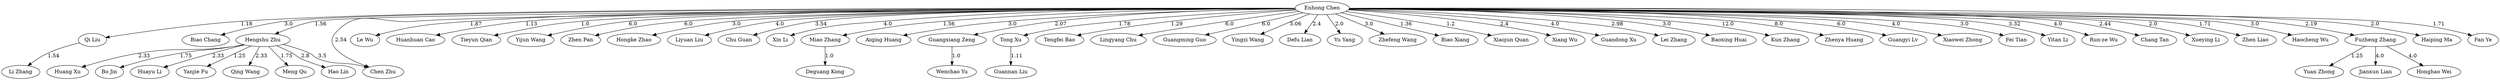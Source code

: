 strict digraph G{
"Enhong Chen" -> "Qi Liu"[label = 1.18]
"Enhong Chen" -> "Biao Chang"[label = 3.0]
"Enhong Chen" -> "Hengshu Zhu"[label = 1.56]
"Enhong Chen" -> "Miao Zhang"[label = 1.56]
"Enhong Chen" -> "Le Wu"[label = 1.87]
"Enhong Chen" -> "Huanhuan Cao"[label = 1.13]
"Enhong Chen" -> "Tieyun Qian"[label = 1.0]
"Enhong Chen" -> "Yijun Wang"[label = 6.0]
"Enhong Chen" -> "Zhen Pan"[label = 6.0]
"Enhong Chen" -> "Hongke Zhao"[label = 3.0]
"Enhong Chen" -> "Liyuan Liu"[label = 4.0]
"Enhong Chen" -> "Chu Guan"[label = 3.54]
"Enhong Chen" -> "Xin Li"[label = 4.0]
"Enhong Chen" -> "Chen Zhu"[label = 2.54]
"Enhong Chen" -> "Aiqing Huang"[label = 3.0]
"Enhong Chen" -> "Guangxiang Zeng"[label = 2.07]
"Enhong Chen" -> "Tong Xu"[label = 1.78]
"Enhong Chen" -> "Tengfei Bao"[label = 1.29]
"Enhong Chen" -> "Lingyang Chu"[label = 6.0]
"Enhong Chen" -> "Guangming Guo"[label = 6.0]
"Enhong Chen" -> "Yingzi Wang"[label = 3.06]
"Enhong Chen" -> "Defu Lian"[label = 2.4]
"Enhong Chen" -> "Yu Yang"[label = 2.0]
"Enhong Chen" -> "Zhefeng Wang"[label = 3.0]
"Enhong Chen" -> "Biao Xiang"[label = 1.36]
"Enhong Chen" -> "Xiaojun Quan"[label = 1.2]
"Enhong Chen" -> "Xiang Wu"[label = 2.4]
"Enhong Chen" -> "Guandong Xu"[label = 4.0]
"Enhong Chen" -> "Lei Zhang"[label = 2.98]
"Enhong Chen" -> "Baoxing Huai"[label = 3.0]
"Enhong Chen" -> "Kun Zhang"[label = 12.0]
"Enhong Chen" -> "Zhenya Huang"[label = 8.0]
"Enhong Chen" -> "Guangyi Lv"[label = 6.0]
"Enhong Chen" -> "Xiaowei Zhong"[label = 4.0]
"Enhong Chen" -> "Fei Tian"[label = 3.0]
"Enhong Chen" -> "Yitan Li"[label = 3.32]
"Enhong Chen" -> "Run-ze Wu"[label = 4.0]
"Enhong Chen" -> "Chang Tan"[label = 2.44]
"Enhong Chen" -> "Xueying Li"[label = 2.0]
"Enhong Chen" -> "Zhen Liao"[label = 1.71]
"Enhong Chen" -> "Haocheng Wu"[label = 3.0]
"Enhong Chen" -> "Fuzheng Zhang"[label = 2.19]
"Enhong Chen" -> "Haiping Ma"[label = 2.0]
"Enhong Chen" -> "Fan Ye"[label = 1.71]
"Miao Zhang" -> "Deguang Kong"[label = 1.0]
"Hengshu Zhu" -> "Huang Xu"[label = 2.33]
"Hengshu Zhu" -> "Bo Jin"[label = 1.75]
"Hengshu Zhu" -> "Huayu Li"[label = 2.33]
"Hengshu Zhu" -> "Chen Zhu"[label = 3.5]
"Hengshu Zhu" -> "Yanjie Fu"[label = 1.25]
"Hengshu Zhu" -> "Qing Wang"[label = 2.33]
"Hengshu Zhu" -> "Meng Qu"[label = 1.75]
"Hengshu Zhu" -> "Hao Lin"[label = 2.8]
"Guangxiang Zeng" -> "Wenchao Yu"[label = 1.0]
"Fuzheng Zhang" -> "Honghao Wei"[label = 4.0]
"Fuzheng Zhang" -> "Yuan Zhong"[label = 1.25]
"Fuzheng Zhang" -> "Jianxun Lian"[label = 4.0]
"Qi Liu" -> "Li Zhang"[label = 1.54]
"Tong Xu" -> "Guannan Liu"[label = 1.11]
}